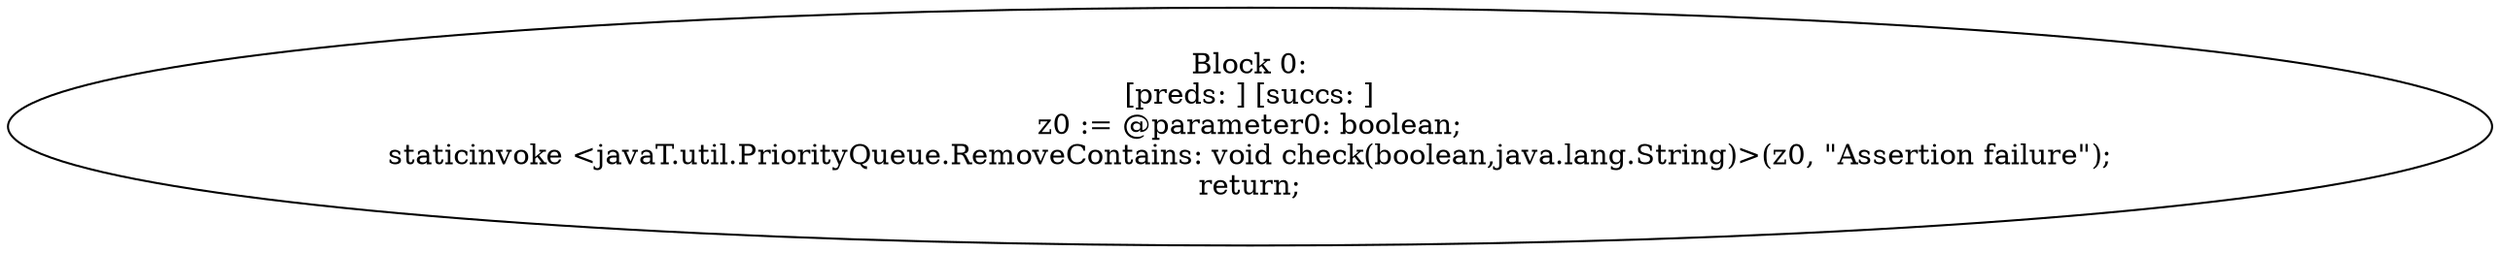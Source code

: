 digraph "unitGraph" {
    "Block 0:
[preds: ] [succs: ]
z0 := @parameter0: boolean;
staticinvoke <javaT.util.PriorityQueue.RemoveContains: void check(boolean,java.lang.String)>(z0, \"Assertion failure\");
return;
"
}
